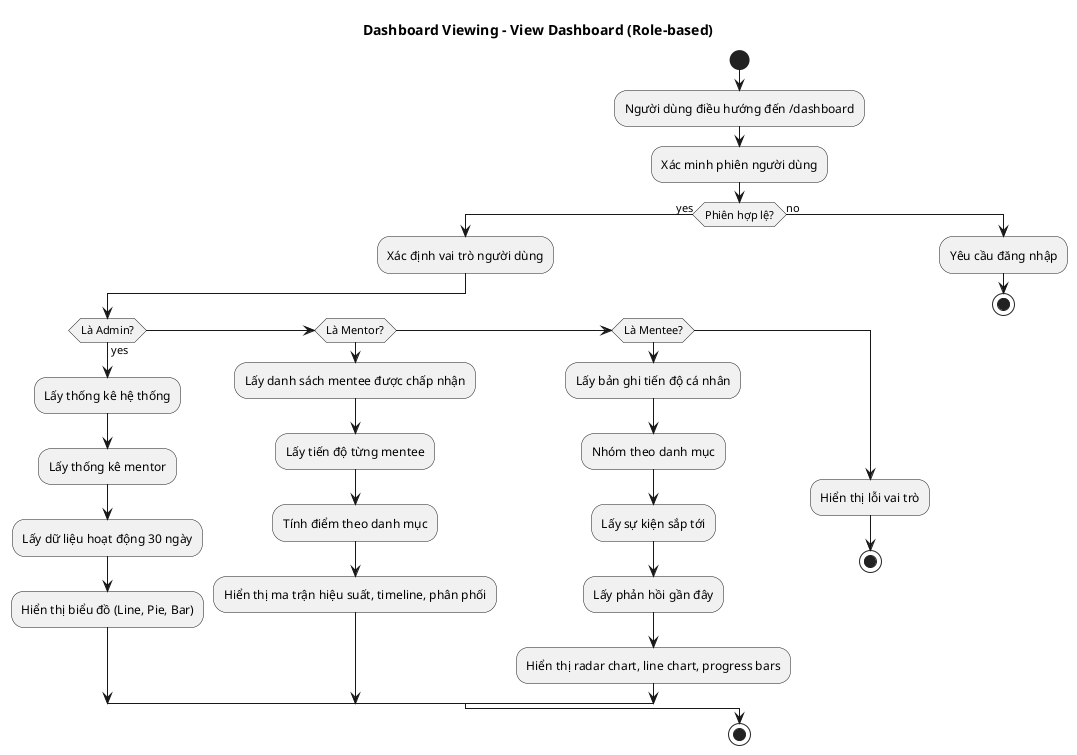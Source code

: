 @startuml
title Dashboard Viewing - View Dashboard (Role-based)

start
:Người dùng điều hướng đến /dashboard;
:Xác minh phiên người dùng;
if (Phiên hợp lệ?) then (yes)
    :Xác định vai trò người dùng;
    if (Là Admin?) then (yes)
        :Lấy thống kê hệ thống;
        :Lấy thống kê mentor;
        :Lấy dữ liệu hoạt động 30 ngày;
        :Hiển thị biểu đồ (Line, Pie, Bar);
    elseif (Là Mentor?) then
        :Lấy danh sách mentee được chấp nhận;
        :Lấy tiến độ từng mentee;
        :Tính điểm theo danh mục;
        :Hiển thị ma trận hiệu suất, timeline, phân phối;
    elseif (Là Mentee?) then
        :Lấy bản ghi tiến độ cá nhân;
        :Nhóm theo danh mục;
        :Lấy sự kiện sắp tới;
        :Lấy phản hồi gần đây;
        :Hiển thị radar chart, line chart, progress bars;
    else
        :Hiển thị lỗi vai trò;
        stop
    endif
else (no)
    :Yêu cầu đăng nhập;
    stop
endif
stop

@enduml